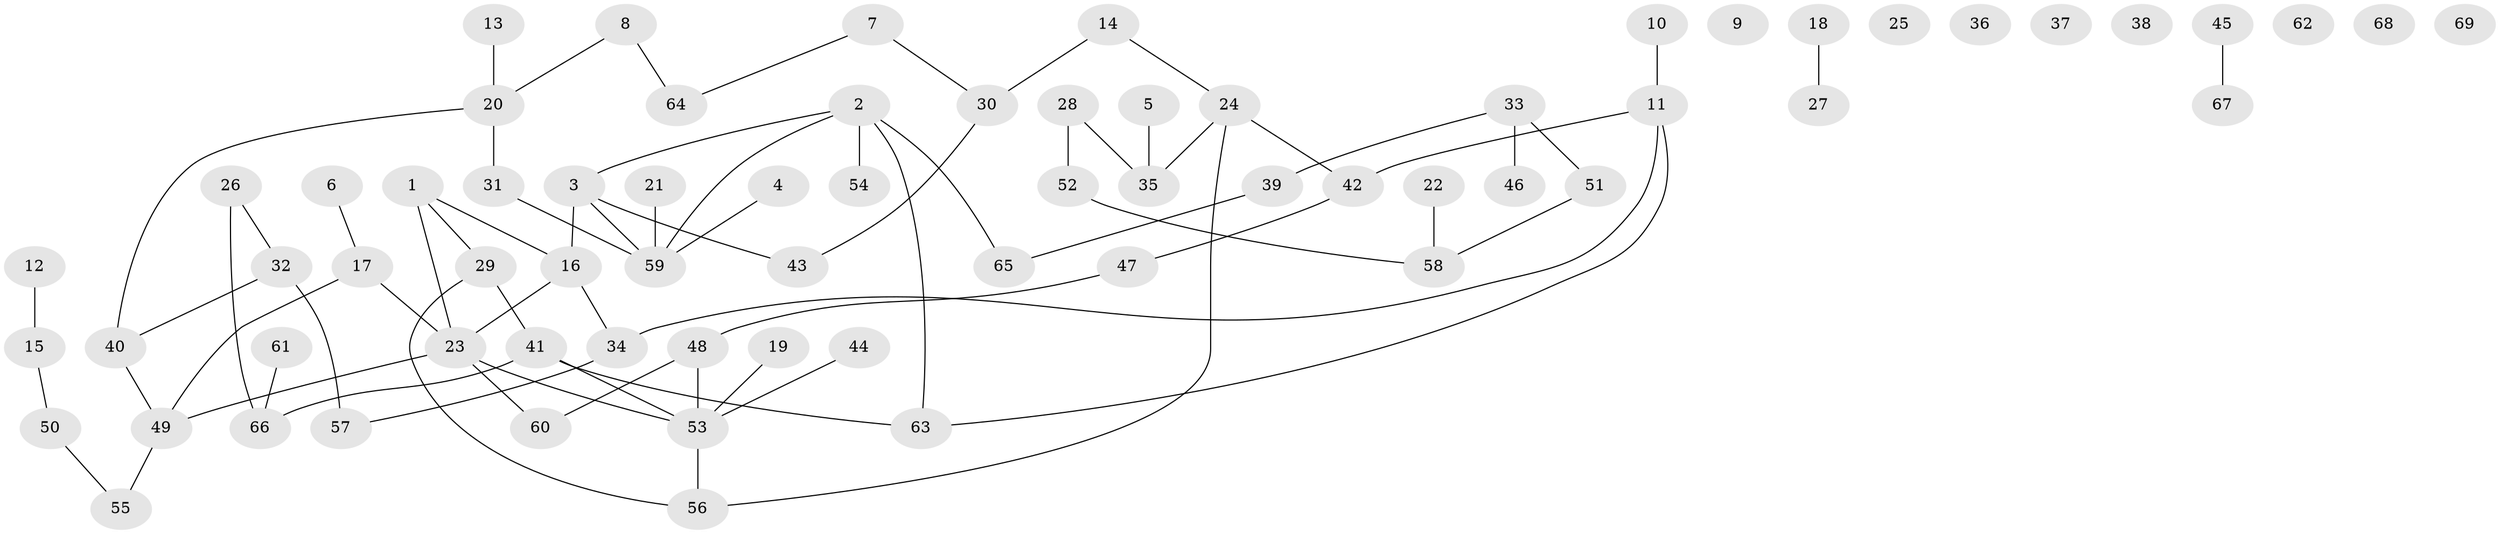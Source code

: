 // coarse degree distribution, {2: 0.3888888888888889, 7: 0.05555555555555555, 3: 0.1111111111111111, 4: 0.1111111111111111, 5: 0.05555555555555555, 6: 0.1111111111111111, 1: 0.1111111111111111, 8: 0.05555555555555555}
// Generated by graph-tools (version 1.1) at 2025/35/03/04/25 23:35:56]
// undirected, 69 vertices, 74 edges
graph export_dot {
  node [color=gray90,style=filled];
  1;
  2;
  3;
  4;
  5;
  6;
  7;
  8;
  9;
  10;
  11;
  12;
  13;
  14;
  15;
  16;
  17;
  18;
  19;
  20;
  21;
  22;
  23;
  24;
  25;
  26;
  27;
  28;
  29;
  30;
  31;
  32;
  33;
  34;
  35;
  36;
  37;
  38;
  39;
  40;
  41;
  42;
  43;
  44;
  45;
  46;
  47;
  48;
  49;
  50;
  51;
  52;
  53;
  54;
  55;
  56;
  57;
  58;
  59;
  60;
  61;
  62;
  63;
  64;
  65;
  66;
  67;
  68;
  69;
  1 -- 16;
  1 -- 23;
  1 -- 29;
  2 -- 3;
  2 -- 54;
  2 -- 59;
  2 -- 63;
  2 -- 65;
  3 -- 16;
  3 -- 43;
  3 -- 59;
  4 -- 59;
  5 -- 35;
  6 -- 17;
  7 -- 30;
  7 -- 64;
  8 -- 20;
  8 -- 64;
  10 -- 11;
  11 -- 34;
  11 -- 42;
  11 -- 63;
  12 -- 15;
  13 -- 20;
  14 -- 24;
  14 -- 30;
  15 -- 50;
  16 -- 23;
  16 -- 34;
  17 -- 23;
  17 -- 49;
  18 -- 27;
  19 -- 53;
  20 -- 31;
  20 -- 40;
  21 -- 59;
  22 -- 58;
  23 -- 49;
  23 -- 53;
  23 -- 60;
  24 -- 35;
  24 -- 42;
  24 -- 56;
  26 -- 32;
  26 -- 66;
  28 -- 35;
  28 -- 52;
  29 -- 41;
  29 -- 56;
  30 -- 43;
  31 -- 59;
  32 -- 40;
  32 -- 57;
  33 -- 39;
  33 -- 46;
  33 -- 51;
  34 -- 57;
  39 -- 65;
  40 -- 49;
  41 -- 53;
  41 -- 63;
  41 -- 66;
  42 -- 47;
  44 -- 53;
  45 -- 67;
  47 -- 48;
  48 -- 53;
  48 -- 60;
  49 -- 55;
  50 -- 55;
  51 -- 58;
  52 -- 58;
  53 -- 56;
  61 -- 66;
}
